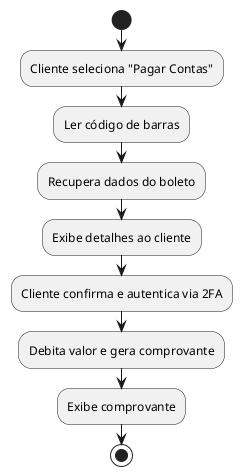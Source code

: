 @startuml case09
start
:Cliente seleciona "Pagar Contas";
:Ler código de barras;
:Recupera dados do boleto;
:Exibe detalhes ao cliente;
:Cliente confirma e autentica via 2FA;
:Debita valor e gera comprovante;
:Exibe comprovante;
stop
@enduml
